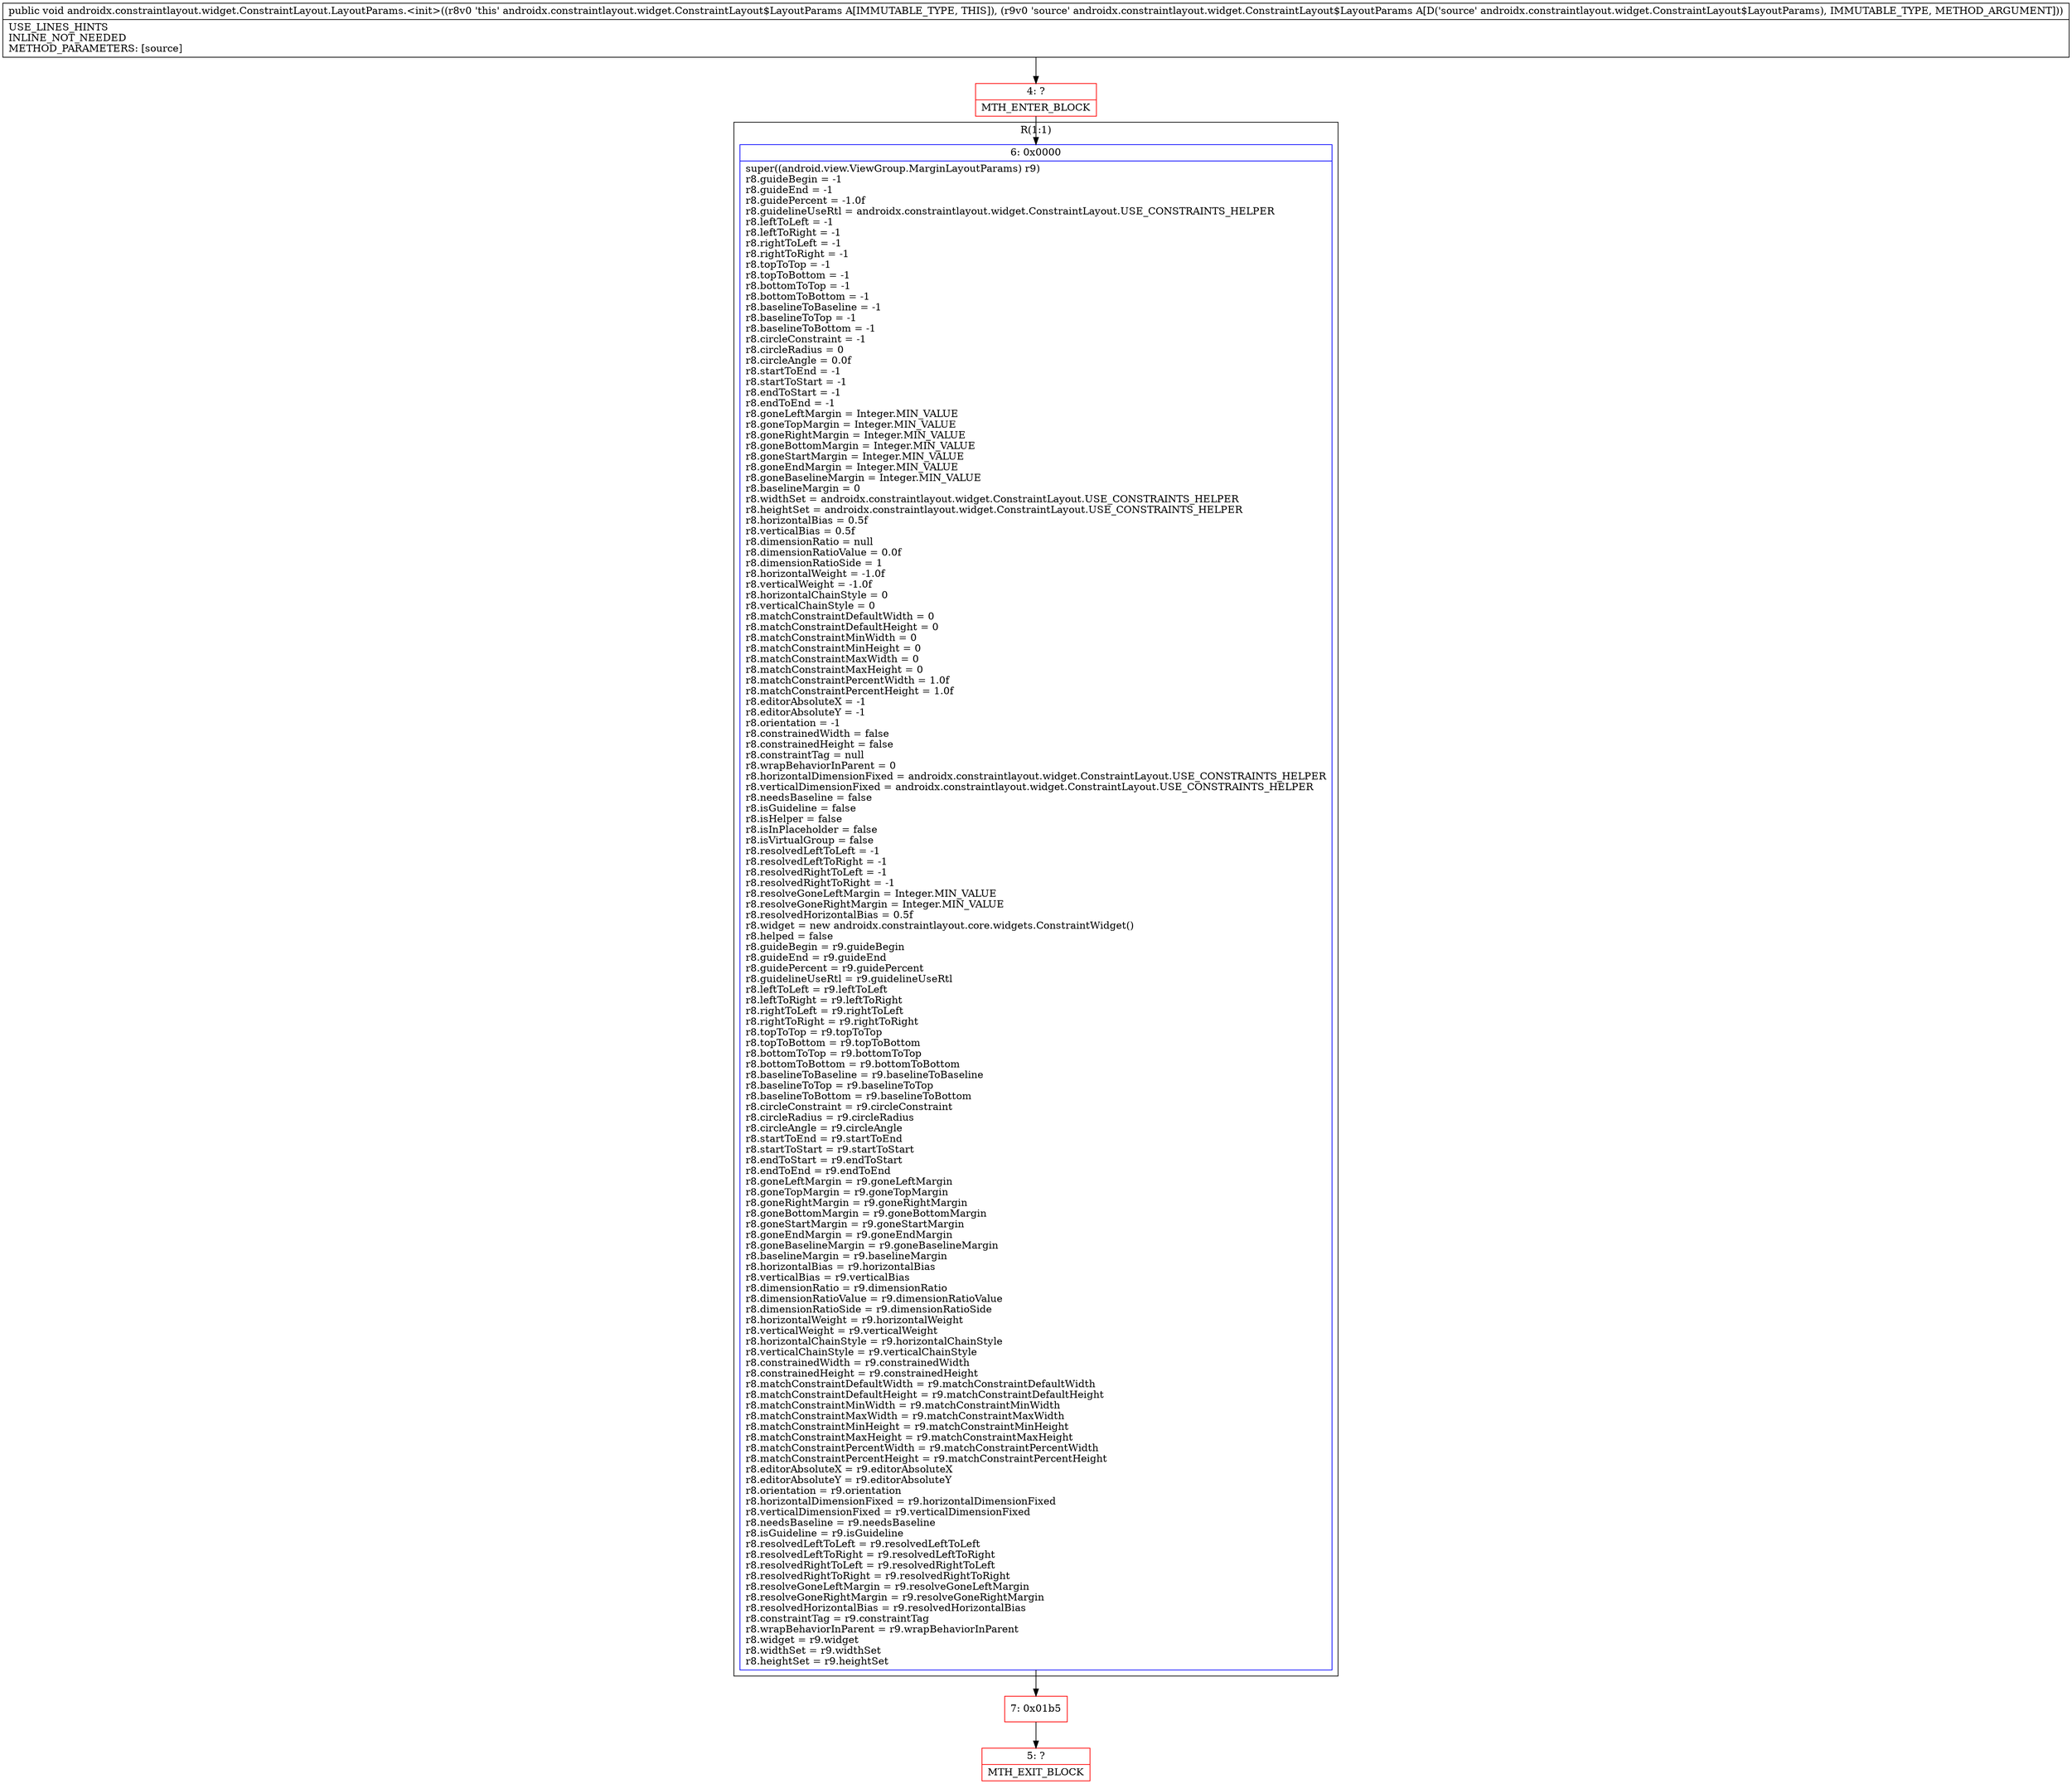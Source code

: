 digraph "CFG forandroidx.constraintlayout.widget.ConstraintLayout.LayoutParams.\<init\>(Landroidx\/constraintlayout\/widget\/ConstraintLayout$LayoutParams;)V" {
subgraph cluster_Region_1456463536 {
label = "R(1:1)";
node [shape=record,color=blue];
Node_6 [shape=record,label="{6\:\ 0x0000|super((android.view.ViewGroup.MarginLayoutParams) r9)\lr8.guideBegin = \-1\lr8.guideEnd = \-1\lr8.guidePercent = \-1.0f\lr8.guidelineUseRtl = androidx.constraintlayout.widget.ConstraintLayout.USE_CONSTRAINTS_HELPER\lr8.leftToLeft = \-1\lr8.leftToRight = \-1\lr8.rightToLeft = \-1\lr8.rightToRight = \-1\lr8.topToTop = \-1\lr8.topToBottom = \-1\lr8.bottomToTop = \-1\lr8.bottomToBottom = \-1\lr8.baselineToBaseline = \-1\lr8.baselineToTop = \-1\lr8.baselineToBottom = \-1\lr8.circleConstraint = \-1\lr8.circleRadius = 0\lr8.circleAngle = 0.0f\lr8.startToEnd = \-1\lr8.startToStart = \-1\lr8.endToStart = \-1\lr8.endToEnd = \-1\lr8.goneLeftMargin = Integer.MIN_VALUE\lr8.goneTopMargin = Integer.MIN_VALUE\lr8.goneRightMargin = Integer.MIN_VALUE\lr8.goneBottomMargin = Integer.MIN_VALUE\lr8.goneStartMargin = Integer.MIN_VALUE\lr8.goneEndMargin = Integer.MIN_VALUE\lr8.goneBaselineMargin = Integer.MIN_VALUE\lr8.baselineMargin = 0\lr8.widthSet = androidx.constraintlayout.widget.ConstraintLayout.USE_CONSTRAINTS_HELPER\lr8.heightSet = androidx.constraintlayout.widget.ConstraintLayout.USE_CONSTRAINTS_HELPER\lr8.horizontalBias = 0.5f\lr8.verticalBias = 0.5f\lr8.dimensionRatio = null\lr8.dimensionRatioValue = 0.0f\lr8.dimensionRatioSide = 1\lr8.horizontalWeight = \-1.0f\lr8.verticalWeight = \-1.0f\lr8.horizontalChainStyle = 0\lr8.verticalChainStyle = 0\lr8.matchConstraintDefaultWidth = 0\lr8.matchConstraintDefaultHeight = 0\lr8.matchConstraintMinWidth = 0\lr8.matchConstraintMinHeight = 0\lr8.matchConstraintMaxWidth = 0\lr8.matchConstraintMaxHeight = 0\lr8.matchConstraintPercentWidth = 1.0f\lr8.matchConstraintPercentHeight = 1.0f\lr8.editorAbsoluteX = \-1\lr8.editorAbsoluteY = \-1\lr8.orientation = \-1\lr8.constrainedWidth = false\lr8.constrainedHeight = false\lr8.constraintTag = null\lr8.wrapBehaviorInParent = 0\lr8.horizontalDimensionFixed = androidx.constraintlayout.widget.ConstraintLayout.USE_CONSTRAINTS_HELPER\lr8.verticalDimensionFixed = androidx.constraintlayout.widget.ConstraintLayout.USE_CONSTRAINTS_HELPER\lr8.needsBaseline = false\lr8.isGuideline = false\lr8.isHelper = false\lr8.isInPlaceholder = false\lr8.isVirtualGroup = false\lr8.resolvedLeftToLeft = \-1\lr8.resolvedLeftToRight = \-1\lr8.resolvedRightToLeft = \-1\lr8.resolvedRightToRight = \-1\lr8.resolveGoneLeftMargin = Integer.MIN_VALUE\lr8.resolveGoneRightMargin = Integer.MIN_VALUE\lr8.resolvedHorizontalBias = 0.5f\lr8.widget = new androidx.constraintlayout.core.widgets.ConstraintWidget()\lr8.helped = false\lr8.guideBegin = r9.guideBegin\lr8.guideEnd = r9.guideEnd\lr8.guidePercent = r9.guidePercent\lr8.guidelineUseRtl = r9.guidelineUseRtl\lr8.leftToLeft = r9.leftToLeft\lr8.leftToRight = r9.leftToRight\lr8.rightToLeft = r9.rightToLeft\lr8.rightToRight = r9.rightToRight\lr8.topToTop = r9.topToTop\lr8.topToBottom = r9.topToBottom\lr8.bottomToTop = r9.bottomToTop\lr8.bottomToBottom = r9.bottomToBottom\lr8.baselineToBaseline = r9.baselineToBaseline\lr8.baselineToTop = r9.baselineToTop\lr8.baselineToBottom = r9.baselineToBottom\lr8.circleConstraint = r9.circleConstraint\lr8.circleRadius = r9.circleRadius\lr8.circleAngle = r9.circleAngle\lr8.startToEnd = r9.startToEnd\lr8.startToStart = r9.startToStart\lr8.endToStart = r9.endToStart\lr8.endToEnd = r9.endToEnd\lr8.goneLeftMargin = r9.goneLeftMargin\lr8.goneTopMargin = r9.goneTopMargin\lr8.goneRightMargin = r9.goneRightMargin\lr8.goneBottomMargin = r9.goneBottomMargin\lr8.goneStartMargin = r9.goneStartMargin\lr8.goneEndMargin = r9.goneEndMargin\lr8.goneBaselineMargin = r9.goneBaselineMargin\lr8.baselineMargin = r9.baselineMargin\lr8.horizontalBias = r9.horizontalBias\lr8.verticalBias = r9.verticalBias\lr8.dimensionRatio = r9.dimensionRatio\lr8.dimensionRatioValue = r9.dimensionRatioValue\lr8.dimensionRatioSide = r9.dimensionRatioSide\lr8.horizontalWeight = r9.horizontalWeight\lr8.verticalWeight = r9.verticalWeight\lr8.horizontalChainStyle = r9.horizontalChainStyle\lr8.verticalChainStyle = r9.verticalChainStyle\lr8.constrainedWidth = r9.constrainedWidth\lr8.constrainedHeight = r9.constrainedHeight\lr8.matchConstraintDefaultWidth = r9.matchConstraintDefaultWidth\lr8.matchConstraintDefaultHeight = r9.matchConstraintDefaultHeight\lr8.matchConstraintMinWidth = r9.matchConstraintMinWidth\lr8.matchConstraintMaxWidth = r9.matchConstraintMaxWidth\lr8.matchConstraintMinHeight = r9.matchConstraintMinHeight\lr8.matchConstraintMaxHeight = r9.matchConstraintMaxHeight\lr8.matchConstraintPercentWidth = r9.matchConstraintPercentWidth\lr8.matchConstraintPercentHeight = r9.matchConstraintPercentHeight\lr8.editorAbsoluteX = r9.editorAbsoluteX\lr8.editorAbsoluteY = r9.editorAbsoluteY\lr8.orientation = r9.orientation\lr8.horizontalDimensionFixed = r9.horizontalDimensionFixed\lr8.verticalDimensionFixed = r9.verticalDimensionFixed\lr8.needsBaseline = r9.needsBaseline\lr8.isGuideline = r9.isGuideline\lr8.resolvedLeftToLeft = r9.resolvedLeftToLeft\lr8.resolvedLeftToRight = r9.resolvedLeftToRight\lr8.resolvedRightToLeft = r9.resolvedRightToLeft\lr8.resolvedRightToRight = r9.resolvedRightToRight\lr8.resolveGoneLeftMargin = r9.resolveGoneLeftMargin\lr8.resolveGoneRightMargin = r9.resolveGoneRightMargin\lr8.resolvedHorizontalBias = r9.resolvedHorizontalBias\lr8.constraintTag = r9.constraintTag\lr8.wrapBehaviorInParent = r9.wrapBehaviorInParent\lr8.widget = r9.widget\lr8.widthSet = r9.widthSet\lr8.heightSet = r9.heightSet\l}"];
}
Node_4 [shape=record,color=red,label="{4\:\ ?|MTH_ENTER_BLOCK\l}"];
Node_7 [shape=record,color=red,label="{7\:\ 0x01b5}"];
Node_5 [shape=record,color=red,label="{5\:\ ?|MTH_EXIT_BLOCK\l}"];
MethodNode[shape=record,label="{public void androidx.constraintlayout.widget.ConstraintLayout.LayoutParams.\<init\>((r8v0 'this' androidx.constraintlayout.widget.ConstraintLayout$LayoutParams A[IMMUTABLE_TYPE, THIS]), (r9v0 'source' androidx.constraintlayout.widget.ConstraintLayout$LayoutParams A[D('source' androidx.constraintlayout.widget.ConstraintLayout$LayoutParams), IMMUTABLE_TYPE, METHOD_ARGUMENT]))  | USE_LINES_HINTS\lINLINE_NOT_NEEDED\lMETHOD_PARAMETERS: [source]\l}"];
MethodNode -> Node_4;Node_6 -> Node_7;
Node_4 -> Node_6;
Node_7 -> Node_5;
}

